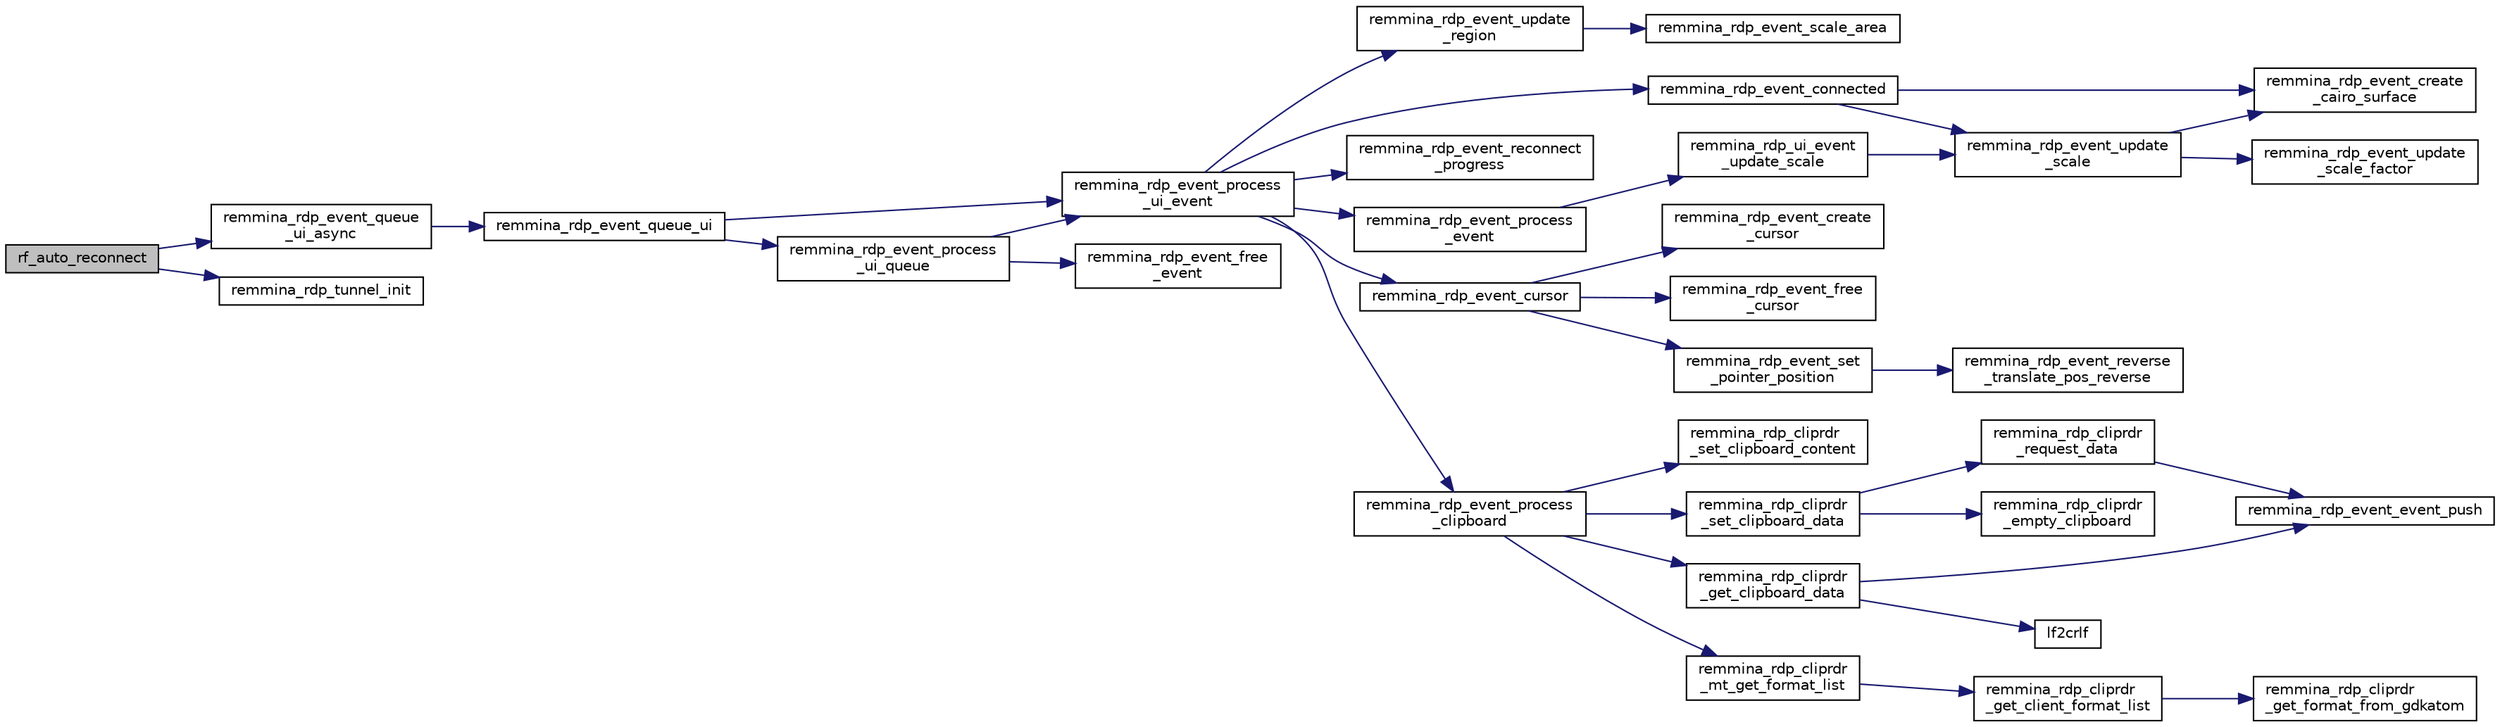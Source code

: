 digraph "rf_auto_reconnect"
{
  edge [fontname="Helvetica",fontsize="10",labelfontname="Helvetica",labelfontsize="10"];
  node [fontname="Helvetica",fontsize="10",shape=record];
  rankdir="LR";
  Node397 [label="rf_auto_reconnect",height=0.2,width=0.4,color="black", fillcolor="grey75", style="filled", fontcolor="black"];
  Node397 -> Node398 [color="midnightblue",fontsize="10",style="solid",fontname="Helvetica"];
  Node398 [label="remmina_rdp_event_queue\l_ui_async",height=0.2,width=0.4,color="black", fillcolor="white", style="filled",URL="$rdp__event_8c.html#ae445fd0a84c7c9414a177a69c86cf325"];
  Node398 -> Node399 [color="midnightblue",fontsize="10",style="solid",fontname="Helvetica"];
  Node399 [label="remmina_rdp_event_queue_ui",height=0.2,width=0.4,color="black", fillcolor="white", style="filled",URL="$rdp__event_8c.html#a2b91746b782b7782432bd1d23c6a9945"];
  Node399 -> Node400 [color="midnightblue",fontsize="10",style="solid",fontname="Helvetica"];
  Node400 [label="remmina_rdp_event_process\l_ui_event",height=0.2,width=0.4,color="black", fillcolor="white", style="filled",URL="$rdp__event_8c.html#a6929ce2effcc3cf2be6d5ec8b19d5466"];
  Node400 -> Node401 [color="midnightblue",fontsize="10",style="solid",fontname="Helvetica"];
  Node401 [label="remmina_rdp_event_update\l_region",height=0.2,width=0.4,color="black", fillcolor="white", style="filled",URL="$rdp__event_8c.html#ae3cea5929e8c3b1ff068f9ca3fbb538c"];
  Node401 -> Node402 [color="midnightblue",fontsize="10",style="solid",fontname="Helvetica"];
  Node402 [label="remmina_rdp_event_scale_area",height=0.2,width=0.4,color="black", fillcolor="white", style="filled",URL="$rdp__event_8c.html#a080ab4a0a8f592bb5484202175beaaa5"];
  Node400 -> Node403 [color="midnightblue",fontsize="10",style="solid",fontname="Helvetica"];
  Node403 [label="remmina_rdp_event_connected",height=0.2,width=0.4,color="black", fillcolor="white", style="filled",URL="$rdp__event_8c.html#abe98674433c473136ccd28aab85a7748"];
  Node403 -> Node404 [color="midnightblue",fontsize="10",style="solid",fontname="Helvetica"];
  Node404 [label="remmina_rdp_event_create\l_cairo_surface",height=0.2,width=0.4,color="black", fillcolor="white", style="filled",URL="$rdp__event_8c.html#a789ec99777755da7cae468216a74095a"];
  Node403 -> Node405 [color="midnightblue",fontsize="10",style="solid",fontname="Helvetica"];
  Node405 [label="remmina_rdp_event_update\l_scale",height=0.2,width=0.4,color="black", fillcolor="white", style="filled",URL="$rdp__event_8c.html#a64ce0c66bb4cb6ddaee263ce8563f497"];
  Node405 -> Node404 [color="midnightblue",fontsize="10",style="solid",fontname="Helvetica"];
  Node405 -> Node406 [color="midnightblue",fontsize="10",style="solid",fontname="Helvetica"];
  Node406 [label="remmina_rdp_event_update\l_scale_factor",height=0.2,width=0.4,color="black", fillcolor="white", style="filled",URL="$rdp__event_8c.html#a6076424eb759c91ca9c8da59432c66d6"];
  Node400 -> Node407 [color="midnightblue",fontsize="10",style="solid",fontname="Helvetica"];
  Node407 [label="remmina_rdp_event_reconnect\l_progress",height=0.2,width=0.4,color="black", fillcolor="white", style="filled",URL="$rdp__event_8c.html#ab7cbdc2f8cf829e2f09ecfa605a92d65"];
  Node400 -> Node408 [color="midnightblue",fontsize="10",style="solid",fontname="Helvetica"];
  Node408 [label="remmina_rdp_event_cursor",height=0.2,width=0.4,color="black", fillcolor="white", style="filled",URL="$rdp__event_8c.html#a064c56982a401aff33a8c723eb157016"];
  Node408 -> Node409 [color="midnightblue",fontsize="10",style="solid",fontname="Helvetica"];
  Node409 [label="remmina_rdp_event_create\l_cursor",height=0.2,width=0.4,color="black", fillcolor="white", style="filled",URL="$rdp__event_8c.html#ae8ef8118379a8bb6a6f99a8bbc0cbcfc"];
  Node408 -> Node410 [color="midnightblue",fontsize="10",style="solid",fontname="Helvetica"];
  Node410 [label="remmina_rdp_event_free\l_cursor",height=0.2,width=0.4,color="black", fillcolor="white", style="filled",URL="$rdp__event_8c.html#a740d33b9c229ada638eeeebe2ffca461"];
  Node408 -> Node411 [color="midnightblue",fontsize="10",style="solid",fontname="Helvetica"];
  Node411 [label="remmina_rdp_event_set\l_pointer_position",height=0.2,width=0.4,color="black", fillcolor="white", style="filled",URL="$rdp__event_8c.html#a34c7d3a1bb411e84d3b4e30fcccc9cd8"];
  Node411 -> Node412 [color="midnightblue",fontsize="10",style="solid",fontname="Helvetica"];
  Node412 [label="remmina_rdp_event_reverse\l_translate_pos_reverse",height=0.2,width=0.4,color="black", fillcolor="white", style="filled",URL="$rdp__event_8c.html#a20d5fac8955f4f813759ca5c32078b7c"];
  Node400 -> Node413 [color="midnightblue",fontsize="10",style="solid",fontname="Helvetica"];
  Node413 [label="remmina_rdp_event_process\l_clipboard",height=0.2,width=0.4,color="black", fillcolor="white", style="filled",URL="$rdp__cliprdr_8c.html#ad4fad618198e7746ea1e4ebd01a9b173"];
  Node413 -> Node414 [color="midnightblue",fontsize="10",style="solid",fontname="Helvetica"];
  Node414 [label="remmina_rdp_cliprdr\l_mt_get_format_list",height=0.2,width=0.4,color="black", fillcolor="white", style="filled",URL="$rdp__cliprdr_8c.html#a9d9b4fd8f4efbac086e3a2a274647ce5"];
  Node414 -> Node415 [color="midnightblue",fontsize="10",style="solid",fontname="Helvetica"];
  Node415 [label="remmina_rdp_cliprdr\l_get_client_format_list",height=0.2,width=0.4,color="black", fillcolor="white", style="filled",URL="$rdp__cliprdr_8c.html#accb7cad54767b8f658b8ea438690ef4f"];
  Node415 -> Node416 [color="midnightblue",fontsize="10",style="solid",fontname="Helvetica"];
  Node416 [label="remmina_rdp_cliprdr\l_get_format_from_gdkatom",height=0.2,width=0.4,color="black", fillcolor="white", style="filled",URL="$rdp__cliprdr_8c.html#a7eb7cd7eeab0e52c33721cc0564964ea"];
  Node413 -> Node417 [color="midnightblue",fontsize="10",style="solid",fontname="Helvetica"];
  Node417 [label="remmina_rdp_cliprdr\l_get_clipboard_data",height=0.2,width=0.4,color="black", fillcolor="white", style="filled",URL="$rdp__cliprdr_8c.html#a1875ac25f73dd93e4b716746e7c6b8d5"];
  Node417 -> Node418 [color="midnightblue",fontsize="10",style="solid",fontname="Helvetica"];
  Node418 [label="lf2crlf",height=0.2,width=0.4,color="black", fillcolor="white", style="filled",URL="$rdp__cliprdr_8c.html#a4f9d059736e69df00273ec853d15c772"];
  Node417 -> Node419 [color="midnightblue",fontsize="10",style="solid",fontname="Helvetica"];
  Node419 [label="remmina_rdp_event_event_push",height=0.2,width=0.4,color="black", fillcolor="white", style="filled",URL="$rdp__event_8c.html#ad446d6471bddba97f8bfcee8c51e4580"];
  Node413 -> Node420 [color="midnightblue",fontsize="10",style="solid",fontname="Helvetica"];
  Node420 [label="remmina_rdp_cliprdr\l_set_clipboard_data",height=0.2,width=0.4,color="black", fillcolor="white", style="filled",URL="$rdp__cliprdr_8c.html#a007ce9136242f75dc148bd4e2ee5fde5"];
  Node420 -> Node421 [color="midnightblue",fontsize="10",style="solid",fontname="Helvetica"];
  Node421 [label="remmina_rdp_cliprdr\l_request_data",height=0.2,width=0.4,color="black", fillcolor="white", style="filled",URL="$rdp__cliprdr_8c.html#a48904924b1064d1bb3bfb6116bac6bd3"];
  Node421 -> Node419 [color="midnightblue",fontsize="10",style="solid",fontname="Helvetica"];
  Node420 -> Node422 [color="midnightblue",fontsize="10",style="solid",fontname="Helvetica"];
  Node422 [label="remmina_rdp_cliprdr\l_empty_clipboard",height=0.2,width=0.4,color="black", fillcolor="white", style="filled",URL="$rdp__cliprdr_8c.html#a719b6820f66508f8acb943a1bf1a495d"];
  Node413 -> Node423 [color="midnightblue",fontsize="10",style="solid",fontname="Helvetica"];
  Node423 [label="remmina_rdp_cliprdr\l_set_clipboard_content",height=0.2,width=0.4,color="black", fillcolor="white", style="filled",URL="$rdp__cliprdr_8c.html#ac3bc1f06354bf50b72d770f6d14ce0b3"];
  Node400 -> Node424 [color="midnightblue",fontsize="10",style="solid",fontname="Helvetica"];
  Node424 [label="remmina_rdp_event_process\l_event",height=0.2,width=0.4,color="black", fillcolor="white", style="filled",URL="$rdp__event_8c.html#a5f5fcd2a5c81d0c8bec609e0428735c5"];
  Node424 -> Node425 [color="midnightblue",fontsize="10",style="solid",fontname="Helvetica"];
  Node425 [label="remmina_rdp_ui_event\l_update_scale",height=0.2,width=0.4,color="black", fillcolor="white", style="filled",URL="$rdp__event_8c.html#ae0e0d42524cb165cd6d26553c104dbde"];
  Node425 -> Node405 [color="midnightblue",fontsize="10",style="solid",fontname="Helvetica"];
  Node399 -> Node426 [color="midnightblue",fontsize="10",style="solid",fontname="Helvetica"];
  Node426 [label="remmina_rdp_event_process\l_ui_queue",height=0.2,width=0.4,color="black", fillcolor="white", style="filled",URL="$rdp__event_8c.html#abfa1d5d0b0494818fb5e1a549c0acd23"];
  Node426 -> Node400 [color="midnightblue",fontsize="10",style="solid",fontname="Helvetica"];
  Node426 -> Node427 [color="midnightblue",fontsize="10",style="solid",fontname="Helvetica"];
  Node427 [label="remmina_rdp_event_free\l_event",height=0.2,width=0.4,color="black", fillcolor="white", style="filled",URL="$rdp__event_8c.html#a40b4fd190055c10d5d2248a6eca5f50f"];
  Node397 -> Node428 [color="midnightblue",fontsize="10",style="solid",fontname="Helvetica"];
  Node428 [label="remmina_rdp_tunnel_init",height=0.2,width=0.4,color="black", fillcolor="white", style="filled",URL="$rdp__plugin_8c.html#af95e15a376e56355da6c52e85d8553af"];
}
